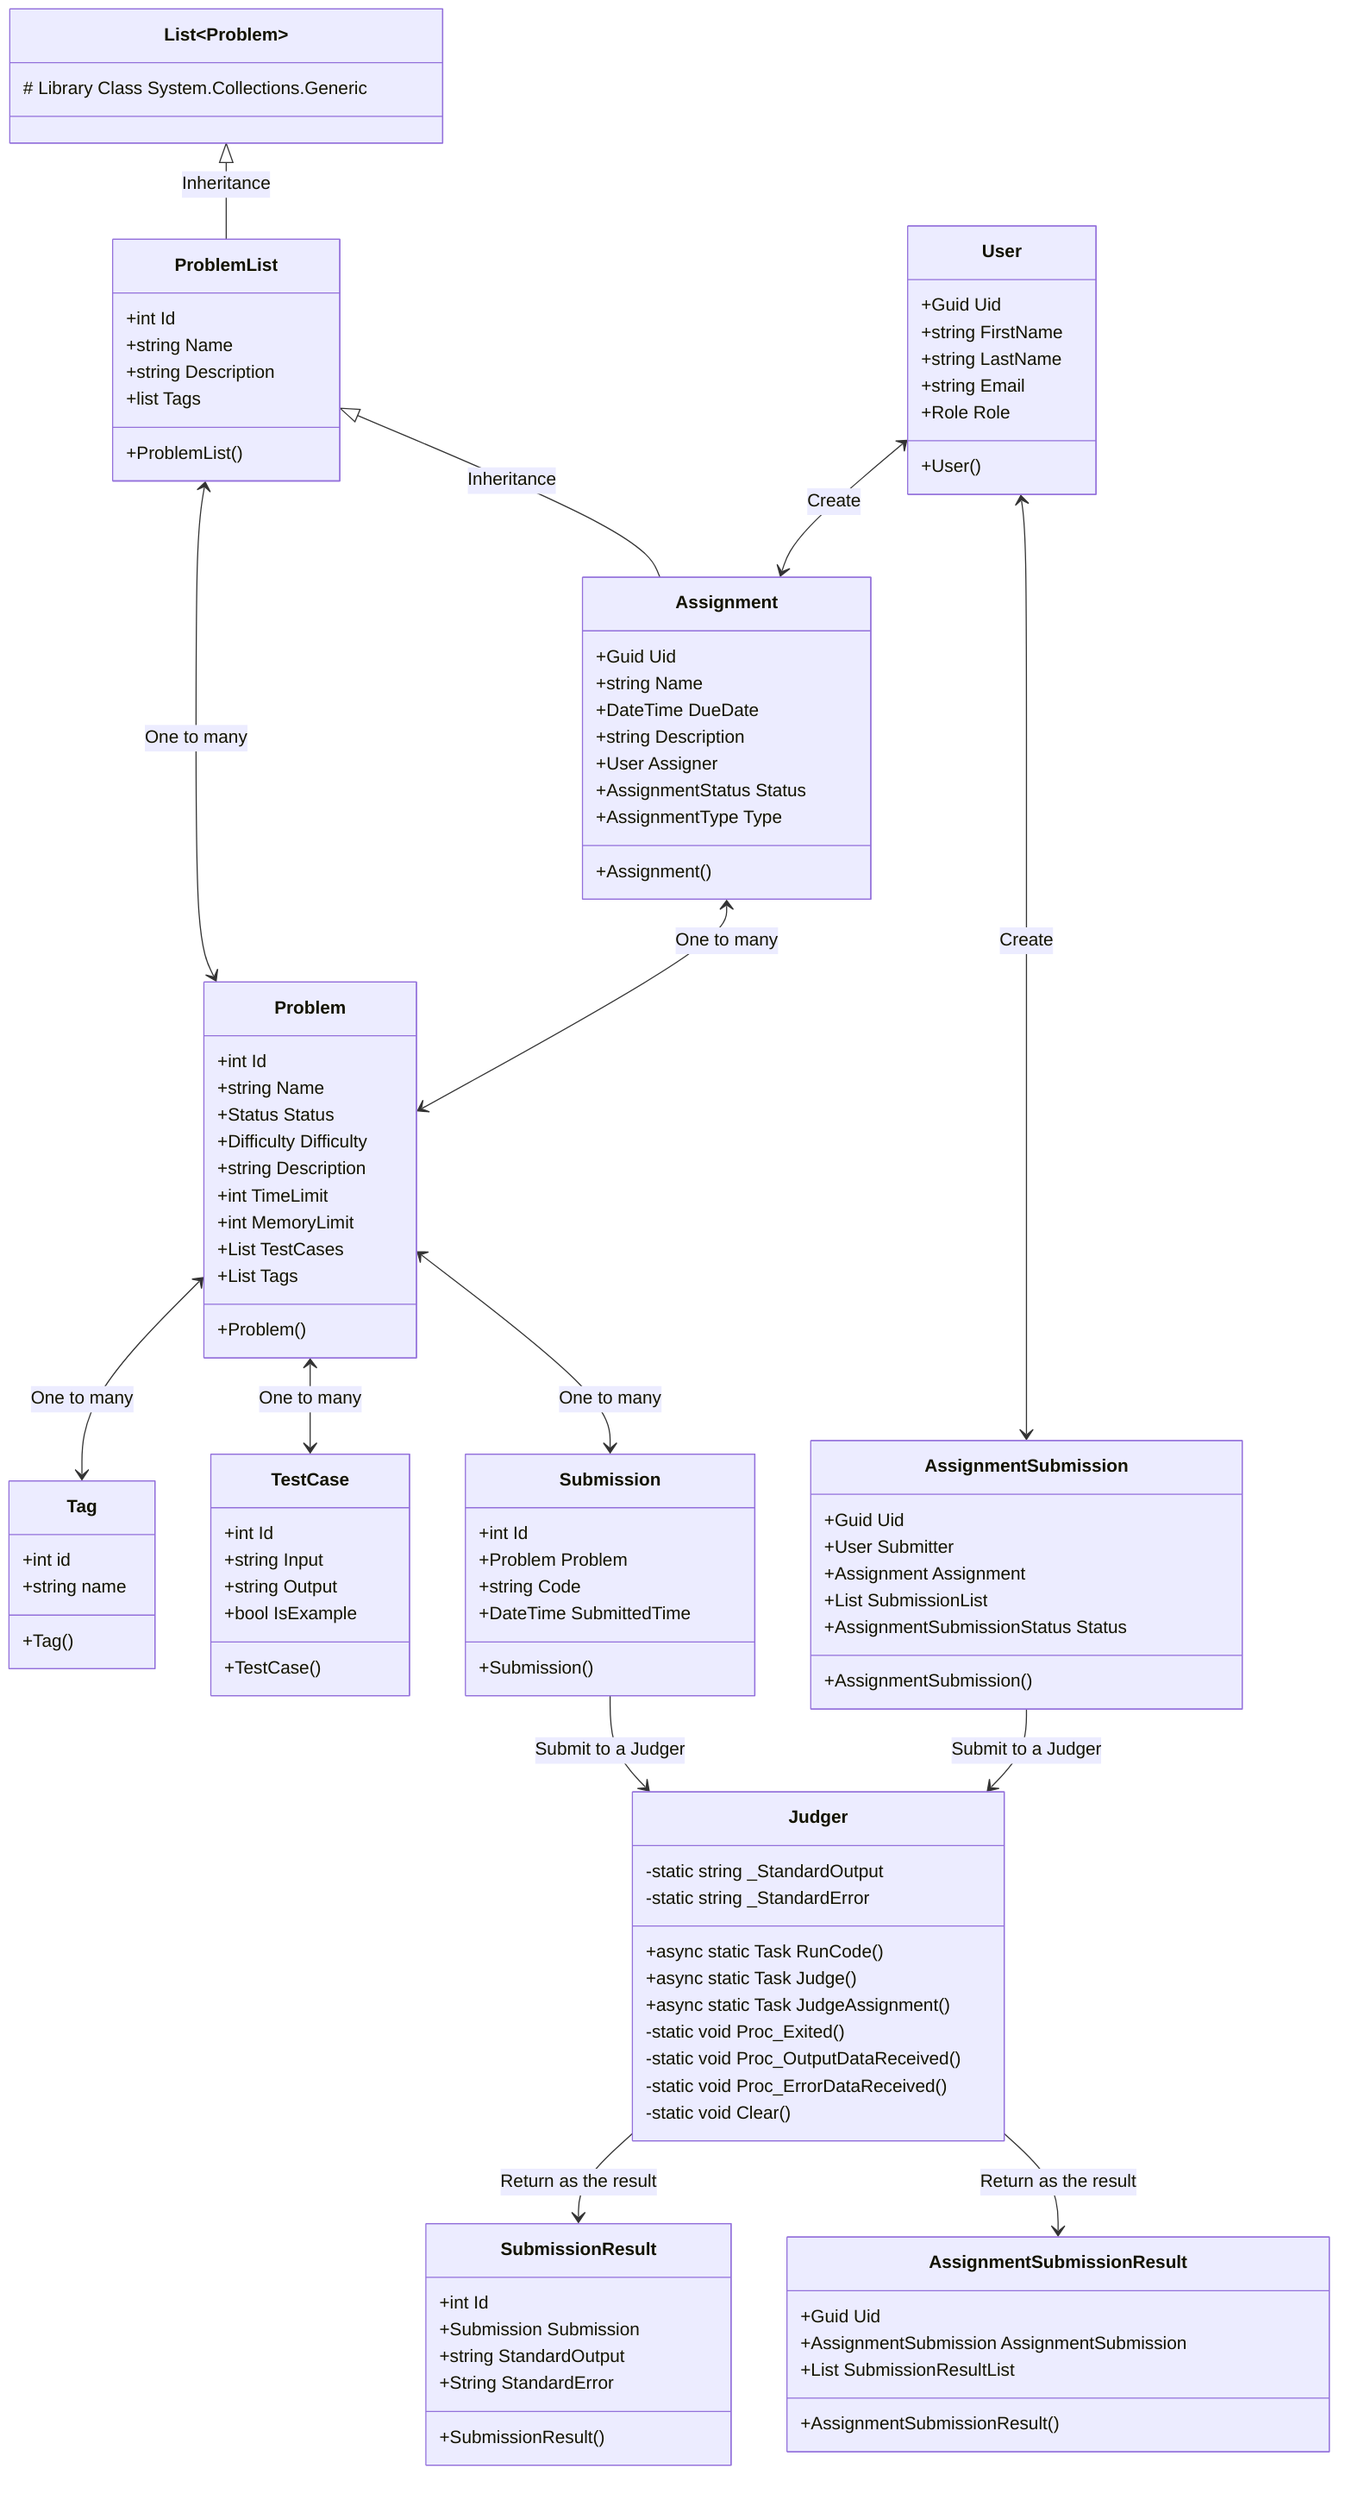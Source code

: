 classDiagram
    class Tag{
        +int id
        +string name
        +Tag()
    }
    class TestCase{
        +int Id
        +string Input
        +string Output
        +bool IsExample
        +TestCase()
    }
    class Problem{
        +int Id
        +string Name
        +Status Status
        +Difficulty Difficulty
        +string Description
        +int TimeLimit
        +int MemoryLimit
        +List<TestCase> TestCases
        +List<Tag> Tags
        +Problem()
    }
    class List~Problem~ {
        # Library Class System.Collections.Generic
    }
    class ProblemList{
        +int Id
        +string Name
        +string Description
        +list<Tag> Tags
        +ProblemList()
    }
    class Assignment{
        +Guid Uid
        +string Name
        +DateTime DueDate
        +string Description
        +User Assigner
        +AssignmentStatus Status
        +AssignmentType Type
        +Assignment()
    }
    class Submission{
        +int Id
        +Problem Problem
        +string Code
        +DateTime SubmittedTime
        +Submission()
    }
    class SubmissionResult{
        +int Id
        +Submission Submission
        +string StandardOutput
        +String StandardError
        +SubmissionResult()
    }
    class AssignmentSubmission{
        +Guid Uid
        +User Submitter
        +Assignment Assignment
        +List<Submission> SubmissionList
        +AssignmentSubmissionStatus Status
        +AssignmentSubmission()
    }
    class AssignmentSubmissionResult{
        +Guid Uid
        +AssignmentSubmission AssignmentSubmission
        +List<SubmissionResult> SubmissionResultList
        +AssignmentSubmissionResult()
    }
    class Judger{
        -static string _StandardOutput
        -static string _StandardError
        +async static Task<SubmissionResult> RunCode()
        +async static Task<SubmissionResult> Judge()
        +async static Task<AssignmentSubmission> JudgeAssignment()
        -static void Proc_Exited()
        -static void Proc_OutputDataReceived()
        -static void Proc_ErrorDataReceived()
        -static void Clear()
    }
    class User{
        +Guid Uid
        +string FirstName
        +string LastName
        +string Email
        +Role Role
        +User()
    }
    List <|-- ProblemList: Inheritance
    ProblemList <|-- Assignment: Inheritance
    Submission --> Judger: Submit to a Judger
    Judger -->  SubmissionResult: Return as the result
    Problem <--> Tag:One to many
    Problem <--> TestCase:One to many
    Problem <--> Submission:One to many
    ProblemList <--> Problem:One to many
    Assignment <--> Problem:One to many
    User <--> Assignment:Create
    User <--> AssignmentSubmission:Create
    AssignmentSubmission --> Judger: Submit to a Judger
    Judger -->  AssignmentSubmissionResult: Return as the result